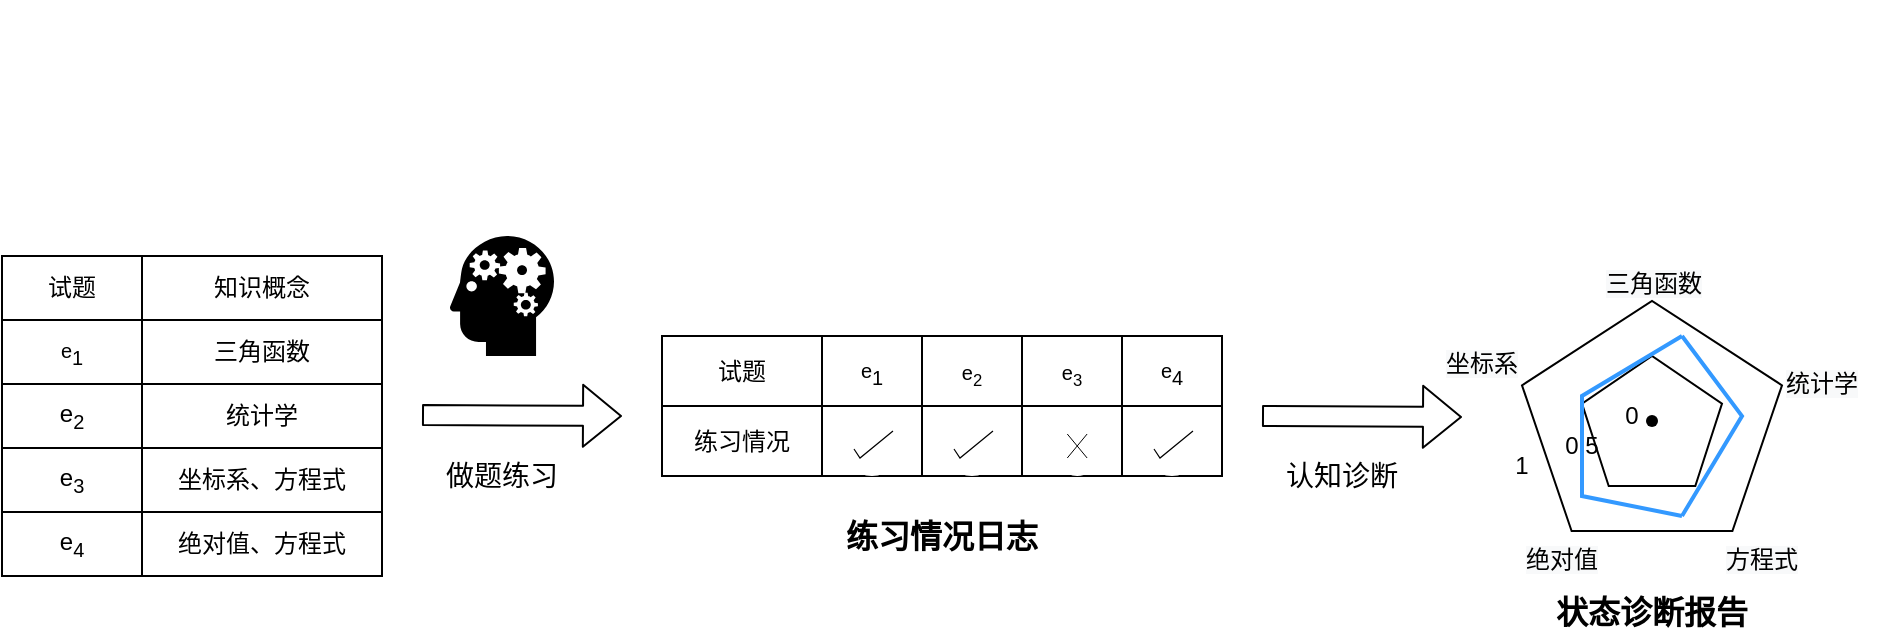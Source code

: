 <mxfile version="14.6.6" type="github">
  <diagram id="WIb8dC19WEZNupY6U4wO" name="Page-1">
    <mxGraphModel dx="1209" dy="749" grid="1" gridSize="10" guides="1" tooltips="1" connect="1" arrows="1" fold="1" page="1" pageScale="1" pageWidth="827" pageHeight="1169" math="0" shadow="0">
      <root>
        <mxCell id="0" />
        <mxCell id="1" parent="0" />
        <mxCell id="kRK_aA-54_VkBkXTAaHv-73" value="" style="whiteSpace=wrap;html=1;shape=mxgraph.basic.pentagon;strokeColor=#000000;fillColor=#FFFFFF;gradientColor=none;" vertex="1" parent="1">
          <mxGeometry x="850" y="412.5" width="130" height="115" as="geometry" />
        </mxCell>
        <mxCell id="kRK_aA-54_VkBkXTAaHv-6" value="" style="shape=table;html=1;whiteSpace=wrap;startSize=0;container=1;collapsible=0;childLayout=tableLayout;" vertex="1" parent="1">
          <mxGeometry x="90" y="390" width="190" height="160" as="geometry" />
        </mxCell>
        <mxCell id="kRK_aA-54_VkBkXTAaHv-7" value="" style="shape=partialRectangle;html=1;whiteSpace=wrap;collapsible=0;dropTarget=0;pointerEvents=0;fillColor=none;top=0;left=0;bottom=0;right=0;points=[[0,0.5],[1,0.5]];portConstraint=eastwest;" vertex="1" parent="kRK_aA-54_VkBkXTAaHv-6">
          <mxGeometry width="190" height="32" as="geometry" />
        </mxCell>
        <mxCell id="kRK_aA-54_VkBkXTAaHv-8" value="试题" style="shape=partialRectangle;html=1;whiteSpace=wrap;connectable=0;overflow=hidden;fillColor=none;top=0;left=0;bottom=0;right=0;" vertex="1" parent="kRK_aA-54_VkBkXTAaHv-7">
          <mxGeometry width="70" height="32" as="geometry" />
        </mxCell>
        <mxCell id="kRK_aA-54_VkBkXTAaHv-9" value="知识概念" style="shape=partialRectangle;html=1;whiteSpace=wrap;connectable=0;overflow=hidden;fillColor=none;top=0;left=0;bottom=0;right=0;" vertex="1" parent="kRK_aA-54_VkBkXTAaHv-7">
          <mxGeometry x="70" width="120" height="32" as="geometry" />
        </mxCell>
        <mxCell id="kRK_aA-54_VkBkXTAaHv-10" value="" style="shape=partialRectangle;html=1;whiteSpace=wrap;collapsible=0;dropTarget=0;pointerEvents=0;fillColor=none;top=0;left=0;bottom=0;right=0;points=[[0,0.5],[1,0.5]];portConstraint=eastwest;" vertex="1" parent="kRK_aA-54_VkBkXTAaHv-6">
          <mxGeometry y="32" width="190" height="32" as="geometry" />
        </mxCell>
        <mxCell id="kRK_aA-54_VkBkXTAaHv-11" value="&lt;span style=&quot;font-size: 10px&quot;&gt;e&lt;/span&gt;&lt;sub&gt;&lt;font style=&quot;font-size: 10px&quot;&gt;1&lt;/font&gt;&lt;/sub&gt;" style="shape=partialRectangle;html=1;whiteSpace=wrap;connectable=0;overflow=hidden;fillColor=none;top=0;left=0;bottom=0;right=0;" vertex="1" parent="kRK_aA-54_VkBkXTAaHv-10">
          <mxGeometry width="70" height="32" as="geometry" />
        </mxCell>
        <mxCell id="kRK_aA-54_VkBkXTAaHv-12" value="三角函数" style="shape=partialRectangle;html=1;whiteSpace=wrap;connectable=0;overflow=hidden;fillColor=none;top=0;left=0;bottom=0;right=0;" vertex="1" parent="kRK_aA-54_VkBkXTAaHv-10">
          <mxGeometry x="70" width="120" height="32" as="geometry" />
        </mxCell>
        <mxCell id="kRK_aA-54_VkBkXTAaHv-13" value="" style="shape=partialRectangle;html=1;whiteSpace=wrap;collapsible=0;dropTarget=0;pointerEvents=0;fillColor=none;top=0;left=0;bottom=0;right=0;points=[[0,0.5],[1,0.5]];portConstraint=eastwest;" vertex="1" parent="kRK_aA-54_VkBkXTAaHv-6">
          <mxGeometry y="64" width="190" height="32" as="geometry" />
        </mxCell>
        <mxCell id="kRK_aA-54_VkBkXTAaHv-14" value="e&lt;sub&gt;2&lt;/sub&gt;" style="shape=partialRectangle;html=1;whiteSpace=wrap;connectable=0;overflow=hidden;fillColor=none;top=0;left=0;bottom=0;right=0;" vertex="1" parent="kRK_aA-54_VkBkXTAaHv-13">
          <mxGeometry width="70" height="32" as="geometry" />
        </mxCell>
        <mxCell id="kRK_aA-54_VkBkXTAaHv-15" value="统计学" style="shape=partialRectangle;html=1;whiteSpace=wrap;connectable=0;overflow=hidden;fillColor=none;top=0;left=0;bottom=0;right=0;" vertex="1" parent="kRK_aA-54_VkBkXTAaHv-13">
          <mxGeometry x="70" width="120" height="32" as="geometry" />
        </mxCell>
        <mxCell id="kRK_aA-54_VkBkXTAaHv-16" value="" style="shape=partialRectangle;html=1;whiteSpace=wrap;collapsible=0;dropTarget=0;pointerEvents=0;fillColor=none;top=0;left=0;bottom=0;right=0;points=[[0,0.5],[1,0.5]];portConstraint=eastwest;" vertex="1" parent="kRK_aA-54_VkBkXTAaHv-6">
          <mxGeometry y="96" width="190" height="32" as="geometry" />
        </mxCell>
        <mxCell id="kRK_aA-54_VkBkXTAaHv-17" value="e&lt;sub&gt;3&lt;/sub&gt;" style="shape=partialRectangle;html=1;whiteSpace=wrap;connectable=0;overflow=hidden;fillColor=none;top=0;left=0;bottom=0;right=0;" vertex="1" parent="kRK_aA-54_VkBkXTAaHv-16">
          <mxGeometry width="70" height="32" as="geometry" />
        </mxCell>
        <mxCell id="kRK_aA-54_VkBkXTAaHv-18" value="坐标系、方程式" style="shape=partialRectangle;html=1;whiteSpace=wrap;connectable=0;overflow=hidden;fillColor=none;top=0;left=0;bottom=0;right=0;" vertex="1" parent="kRK_aA-54_VkBkXTAaHv-16">
          <mxGeometry x="70" width="120" height="32" as="geometry" />
        </mxCell>
        <mxCell id="kRK_aA-54_VkBkXTAaHv-19" value="" style="shape=partialRectangle;html=1;whiteSpace=wrap;collapsible=0;dropTarget=0;pointerEvents=0;fillColor=none;top=0;left=0;bottom=0;right=0;points=[[0,0.5],[1,0.5]];portConstraint=eastwest;" vertex="1" parent="kRK_aA-54_VkBkXTAaHv-6">
          <mxGeometry y="128" width="190" height="32" as="geometry" />
        </mxCell>
        <mxCell id="kRK_aA-54_VkBkXTAaHv-20" value="e&lt;sub&gt;4&lt;/sub&gt;" style="shape=partialRectangle;html=1;whiteSpace=wrap;connectable=0;overflow=hidden;fillColor=none;top=0;left=0;bottom=0;right=0;" vertex="1" parent="kRK_aA-54_VkBkXTAaHv-19">
          <mxGeometry width="70" height="32" as="geometry" />
        </mxCell>
        <mxCell id="kRK_aA-54_VkBkXTAaHv-21" value="绝对值、方程式" style="shape=partialRectangle;html=1;whiteSpace=wrap;connectable=0;overflow=hidden;fillColor=none;top=0;left=0;bottom=0;right=0;" vertex="1" parent="kRK_aA-54_VkBkXTAaHv-19">
          <mxGeometry x="70" width="120" height="32" as="geometry" />
        </mxCell>
        <mxCell id="kRK_aA-54_VkBkXTAaHv-45" value="" style="shape=flexArrow;endArrow=classic;html=1;" edge="1" parent="1">
          <mxGeometry width="50" height="50" relative="1" as="geometry">
            <mxPoint x="300" y="469.5" as="sourcePoint" />
            <mxPoint x="400" y="470" as="targetPoint" />
          </mxGeometry>
        </mxCell>
        <mxCell id="kRK_aA-54_VkBkXTAaHv-46" value="&lt;font style=&quot;font-size: 14px&quot;&gt;做题练习&lt;/font&gt;" style="text;html=1;strokeColor=none;fillColor=none;align=center;verticalAlign=middle;whiteSpace=wrap;rounded=0;" vertex="1" parent="1">
          <mxGeometry x="310" y="490" width="60" height="20" as="geometry" />
        </mxCell>
        <mxCell id="kRK_aA-54_VkBkXTAaHv-47" value="" style="shape=table;html=1;whiteSpace=wrap;startSize=0;container=1;collapsible=0;childLayout=tableLayout;" vertex="1" parent="1">
          <mxGeometry x="420" y="430" width="280" height="70" as="geometry" />
        </mxCell>
        <mxCell id="kRK_aA-54_VkBkXTAaHv-48" value="" style="shape=partialRectangle;html=1;whiteSpace=wrap;collapsible=0;dropTarget=0;pointerEvents=0;fillColor=none;top=0;left=0;bottom=0;right=0;points=[[0,0.5],[1,0.5]];portConstraint=eastwest;" vertex="1" parent="kRK_aA-54_VkBkXTAaHv-47">
          <mxGeometry width="280" height="35" as="geometry" />
        </mxCell>
        <mxCell id="kRK_aA-54_VkBkXTAaHv-49" value="试题" style="shape=partialRectangle;html=1;whiteSpace=wrap;connectable=0;overflow=hidden;fillColor=none;top=0;left=0;bottom=0;right=0;" vertex="1" parent="kRK_aA-54_VkBkXTAaHv-48">
          <mxGeometry width="80" height="35" as="geometry" />
        </mxCell>
        <mxCell id="kRK_aA-54_VkBkXTAaHv-50" value="&lt;span style=&quot;font-size: 10px&quot;&gt;e&lt;/span&gt;&lt;sub&gt;1&lt;/sub&gt;" style="shape=partialRectangle;html=1;whiteSpace=wrap;connectable=0;overflow=hidden;fillColor=none;top=0;left=0;bottom=0;right=0;" vertex="1" parent="kRK_aA-54_VkBkXTAaHv-48">
          <mxGeometry x="80" width="50" height="35" as="geometry" />
        </mxCell>
        <mxCell id="kRK_aA-54_VkBkXTAaHv-51" value="&lt;span style=&quot;font-size: 10px&quot;&gt;e&lt;sub&gt;2&lt;/sub&gt;&lt;/span&gt;" style="shape=partialRectangle;html=1;whiteSpace=wrap;connectable=0;overflow=hidden;fillColor=none;top=0;left=0;bottom=0;right=0;" vertex="1" parent="kRK_aA-54_VkBkXTAaHv-48">
          <mxGeometry x="130" width="50" height="35" as="geometry" />
        </mxCell>
        <mxCell id="kRK_aA-54_VkBkXTAaHv-52" value="&lt;span style=&quot;font-size: 10px&quot;&gt;e&lt;sub&gt;3&lt;/sub&gt;&lt;/span&gt;" style="shape=partialRectangle;html=1;whiteSpace=wrap;connectable=0;overflow=hidden;fillColor=none;top=0;left=0;bottom=0;right=0;" vertex="1" parent="kRK_aA-54_VkBkXTAaHv-48">
          <mxGeometry x="180" width="50" height="35" as="geometry" />
        </mxCell>
        <mxCell id="kRK_aA-54_VkBkXTAaHv-53" value="&lt;span style=&quot;font-size: 10px&quot;&gt;e&lt;/span&gt;&lt;sub&gt;4&lt;/sub&gt;" style="shape=partialRectangle;html=1;whiteSpace=wrap;connectable=0;overflow=hidden;fillColor=none;top=0;left=0;bottom=0;right=0;" vertex="1" parent="kRK_aA-54_VkBkXTAaHv-48">
          <mxGeometry x="230" width="50" height="35" as="geometry" />
        </mxCell>
        <mxCell id="kRK_aA-54_VkBkXTAaHv-54" value="" style="shape=partialRectangle;html=1;whiteSpace=wrap;collapsible=0;dropTarget=0;pointerEvents=0;fillColor=none;top=0;left=0;bottom=0;right=0;points=[[0,0.5],[1,0.5]];portConstraint=eastwest;" vertex="1" parent="kRK_aA-54_VkBkXTAaHv-47">
          <mxGeometry y="35" width="280" height="35" as="geometry" />
        </mxCell>
        <mxCell id="kRK_aA-54_VkBkXTAaHv-55" value="练习情况" style="shape=partialRectangle;html=1;whiteSpace=wrap;connectable=0;overflow=hidden;fillColor=none;top=0;left=0;bottom=0;right=0;" vertex="1" parent="kRK_aA-54_VkBkXTAaHv-54">
          <mxGeometry width="80" height="35" as="geometry" />
        </mxCell>
        <mxCell id="kRK_aA-54_VkBkXTAaHv-56" value="" style="shape=partialRectangle;html=1;whiteSpace=wrap;connectable=0;overflow=hidden;fillColor=none;top=0;left=0;bottom=0;right=0;" vertex="1" parent="kRK_aA-54_VkBkXTAaHv-54">
          <mxGeometry x="80" width="50" height="35" as="geometry" />
        </mxCell>
        <mxCell id="kRK_aA-54_VkBkXTAaHv-57" value="" style="shape=partialRectangle;html=1;whiteSpace=wrap;connectable=0;overflow=hidden;fillColor=none;top=0;left=0;bottom=0;right=0;" vertex="1" parent="kRK_aA-54_VkBkXTAaHv-54">
          <mxGeometry x="130" width="50" height="35" as="geometry" />
        </mxCell>
        <mxCell id="kRK_aA-54_VkBkXTAaHv-58" value="" style="shape=partialRectangle;html=1;whiteSpace=wrap;connectable=0;overflow=hidden;fillColor=none;top=0;left=0;bottom=0;right=0;" vertex="1" parent="kRK_aA-54_VkBkXTAaHv-54">
          <mxGeometry x="180" width="50" height="35" as="geometry" />
        </mxCell>
        <mxCell id="kRK_aA-54_VkBkXTAaHv-59" value="" style="shape=partialRectangle;html=1;whiteSpace=wrap;connectable=0;overflow=hidden;fillColor=none;top=0;left=0;bottom=0;right=0;" vertex="1" parent="kRK_aA-54_VkBkXTAaHv-54">
          <mxGeometry x="230" width="50" height="35" as="geometry" />
        </mxCell>
        <mxCell id="kRK_aA-54_VkBkXTAaHv-62" value="" style="shape=mxgraph.signs.healthcare.mental_health;html=1;pointerEvents=1;fillColor=#000000;strokeColor=none;verticalLabelPosition=bottom;verticalAlign=top;align=center;" vertex="1" parent="1">
          <mxGeometry x="314" y="380" width="52" height="60" as="geometry" />
        </mxCell>
        <mxCell id="kRK_aA-54_VkBkXTAaHv-65" value="" style="html=1;verticalLabelPosition=bottom;labelBackgroundColor=#ffffff;verticalAlign=top;shadow=0;dashed=0;strokeWidth=2;shape=mxgraph.ios7.misc.select;fillColor=#FFFFFF;" vertex="1" parent="1">
          <mxGeometry x="510" y="470" width="30" height="30" as="geometry" />
        </mxCell>
        <mxCell id="kRK_aA-54_VkBkXTAaHv-66" value="" style="html=1;verticalLabelPosition=bottom;labelBackgroundColor=#ffffff;verticalAlign=top;shadow=0;dashed=0;strokeWidth=2;shape=mxgraph.ios7.misc.remove;" vertex="1" parent="1">
          <mxGeometry x="610" y="470" width="30" height="30" as="geometry" />
        </mxCell>
        <mxCell id="kRK_aA-54_VkBkXTAaHv-67" value="" style="html=1;verticalLabelPosition=bottom;labelBackgroundColor=#ffffff;verticalAlign=top;shadow=0;dashed=0;strokeWidth=2;shape=mxgraph.ios7.misc.select;fillColor=#FFFFFF;" vertex="1" parent="1">
          <mxGeometry x="560" y="470" width="30" height="30" as="geometry" />
        </mxCell>
        <mxCell id="kRK_aA-54_VkBkXTAaHv-68" value="" style="html=1;verticalLabelPosition=bottom;labelBackgroundColor=#ffffff;verticalAlign=top;shadow=0;dashed=0;strokeWidth=2;shape=mxgraph.ios7.misc.select;fillColor=#FFFFFF;" vertex="1" parent="1">
          <mxGeometry x="660" y="470" width="30" height="30" as="geometry" />
        </mxCell>
        <mxCell id="kRK_aA-54_VkBkXTAaHv-69" value="&lt;font style=&quot;font-size: 16px&quot;&gt;&lt;b&gt;练习情况日志&lt;br&gt;&lt;/b&gt;&lt;/font&gt;" style="text;html=1;strokeColor=none;fillColor=none;align=center;verticalAlign=middle;whiteSpace=wrap;rounded=0;" vertex="1" parent="1">
          <mxGeometry x="510" y="520" width="100" height="20" as="geometry" />
        </mxCell>
        <mxCell id="kRK_aA-54_VkBkXTAaHv-70" value="" style="shape=flexArrow;endArrow=classic;html=1;" edge="1" parent="1">
          <mxGeometry width="50" height="50" relative="1" as="geometry">
            <mxPoint x="720" y="470" as="sourcePoint" />
            <mxPoint x="820" y="470.5" as="targetPoint" />
          </mxGeometry>
        </mxCell>
        <mxCell id="kRK_aA-54_VkBkXTAaHv-71" value="&lt;font style=&quot;font-size: 14px&quot;&gt;认知诊断&lt;/font&gt;" style="text;html=1;strokeColor=none;fillColor=none;align=center;verticalAlign=middle;whiteSpace=wrap;rounded=0;" vertex="1" parent="1">
          <mxGeometry x="730" y="490" width="60" height="20" as="geometry" />
        </mxCell>
        <mxCell id="kRK_aA-54_VkBkXTAaHv-74" value="&lt;span style=&quot;color: rgb(0, 0, 0); font-family: helvetica; font-size: 12px; font-style: normal; font-weight: 400; letter-spacing: normal; text-align: center; text-indent: 0px; text-transform: none; word-spacing: 0px; background-color: rgb(248, 249, 250); display: inline; float: none;&quot;&gt;三角函数&lt;/span&gt;" style="text;whiteSpace=wrap;html=1;" vertex="1" parent="1">
          <mxGeometry x="890" y="390" width="50" height="20" as="geometry" />
        </mxCell>
        <mxCell id="kRK_aA-54_VkBkXTAaHv-75" value="&lt;span style=&quot;color: rgb(0, 0, 0); font-family: helvetica; font-size: 12px; font-style: normal; font-weight: 400; letter-spacing: normal; text-align: center; text-indent: 0px; text-transform: none; word-spacing: 0px; background-color: rgb(248, 249, 250); display: inline; float: none;&quot;&gt;统计学&lt;/span&gt;" style="text;whiteSpace=wrap;html=1;" vertex="1" parent="1">
          <mxGeometry x="980" y="440" width="60" height="30" as="geometry" />
        </mxCell>
        <mxCell id="kRK_aA-54_VkBkXTAaHv-76" value="&lt;span style=&quot;color: rgb(0, 0, 0); font-family: helvetica; font-size: 12px; font-style: normal; font-weight: 400; letter-spacing: normal; text-align: center; text-indent: 0px; text-transform: none; word-spacing: 0px; background-color: rgb(248, 249, 250); display: inline; float: none;&quot;&gt;方程式&lt;/span&gt;" style="text;whiteSpace=wrap;html=1;" vertex="1" parent="1">
          <mxGeometry x="950" y="527.5" width="60" height="30" as="geometry" />
        </mxCell>
        <mxCell id="kRK_aA-54_VkBkXTAaHv-77" value="&lt;span style=&quot;color: rgb(0, 0, 0); font-family: helvetica; font-size: 12px; font-style: normal; font-weight: 400; letter-spacing: normal; text-align: center; text-indent: 0px; text-transform: none; word-spacing: 0px; background-color: rgb(248, 249, 250); display: inline; float: none;&quot;&gt;绝对值&lt;/span&gt;" style="text;whiteSpace=wrap;html=1;" vertex="1" parent="1">
          <mxGeometry x="850" y="527.5" width="60" height="30" as="geometry" />
        </mxCell>
        <mxCell id="kRK_aA-54_VkBkXTAaHv-78" value="&lt;span style=&quot;color: rgb(0, 0, 0); font-family: helvetica; font-size: 12px; font-style: normal; font-weight: 400; letter-spacing: normal; text-align: center; text-indent: 0px; text-transform: none; word-spacing: 0px; background-color: rgb(248, 249, 250); display: inline; float: none;&quot;&gt;坐标系&lt;/span&gt;" style="text;whiteSpace=wrap;html=1;" vertex="1" parent="1">
          <mxGeometry x="810" y="430" width="60" height="30" as="geometry" />
        </mxCell>
        <mxCell id="kRK_aA-54_VkBkXTAaHv-80" value="" style="whiteSpace=wrap;html=1;shape=mxgraph.basic.pentagon;strokeColor=#000000;fillColor=#FFFFFF;gradientColor=none;" vertex="1" parent="1">
          <mxGeometry x="880" y="440" width="70" height="65" as="geometry" />
        </mxCell>
        <mxCell id="kRK_aA-54_VkBkXTAaHv-81" value="0" style="text;html=1;strokeColor=none;fillColor=none;align=center;verticalAlign=middle;whiteSpace=wrap;rounded=0;" vertex="1" parent="1">
          <mxGeometry x="895" y="460" width="20" height="20" as="geometry" />
        </mxCell>
        <mxCell id="kRK_aA-54_VkBkXTAaHv-83" value="" style="shape=waypoint;sketch=0;size=6;pointerEvents=1;points=[];fillColor=none;resizable=0;rotatable=0;perimeter=centerPerimeter;snapToPoint=1;strokeColor=#000000;" vertex="1" parent="1">
          <mxGeometry x="895" y="452.5" width="40" height="40" as="geometry" />
        </mxCell>
        <mxCell id="kRK_aA-54_VkBkXTAaHv-84" value="0.5" style="text;html=1;strokeColor=none;fillColor=none;align=center;verticalAlign=middle;whiteSpace=wrap;rounded=0;" vertex="1" parent="1">
          <mxGeometry x="870" y="475" width="20" height="20" as="geometry" />
        </mxCell>
        <mxCell id="kRK_aA-54_VkBkXTAaHv-85" value="1" style="text;html=1;strokeColor=none;fillColor=none;align=center;verticalAlign=middle;whiteSpace=wrap;rounded=0;" vertex="1" parent="1">
          <mxGeometry x="840" y="485" width="20" height="20" as="geometry" />
        </mxCell>
        <mxCell id="kRK_aA-54_VkBkXTAaHv-92" style="rounded=0;orthogonalLoop=1;jettySize=auto;html=1;endArrow=none;endFill=0;strokeColor=#3399FF;strokeWidth=2;" edge="1" parent="1">
          <mxGeometry relative="1" as="geometry">
            <mxPoint x="930" y="430" as="targetPoint" />
            <mxPoint x="930" y="520" as="sourcePoint" />
            <Array as="points">
              <mxPoint x="960" y="470" />
            </Array>
          </mxGeometry>
        </mxCell>
        <mxCell id="kRK_aA-54_VkBkXTAaHv-90" style="edgeStyle=none;rounded=0;orthogonalLoop=1;jettySize=auto;html=1;exitX=1;exitY=1;exitDx=0;exitDy=0;" edge="1" parent="1">
          <mxGeometry relative="1" as="geometry">
            <mxPoint x="580" y="270" as="sourcePoint" />
            <mxPoint x="580" y="270" as="targetPoint" />
          </mxGeometry>
        </mxCell>
        <mxCell id="kRK_aA-54_VkBkXTAaHv-91" style="edgeStyle=none;rounded=0;orthogonalLoop=1;jettySize=auto;html=1;endArrow=none;endFill=0;strokeColor=#3399FF;strokeWidth=2;" edge="1" parent="1">
          <mxGeometry relative="1" as="geometry">
            <mxPoint x="930" y="520" as="sourcePoint" />
            <mxPoint x="930" y="430" as="targetPoint" />
            <Array as="points">
              <mxPoint x="880" y="510" />
              <mxPoint x="880" y="460" />
            </Array>
          </mxGeometry>
        </mxCell>
        <mxCell id="kRK_aA-54_VkBkXTAaHv-93" value="&lt;span style=&quot;font-size: 16px&quot;&gt;&lt;b&gt;状态诊断报告&lt;/b&gt;&lt;br&gt;&lt;/span&gt;" style="text;html=1;strokeColor=none;fillColor=none;align=center;verticalAlign=middle;whiteSpace=wrap;rounded=0;" vertex="1" parent="1">
          <mxGeometry x="865" y="557.5" width="100" height="20" as="geometry" />
        </mxCell>
      </root>
    </mxGraphModel>
  </diagram>
</mxfile>
